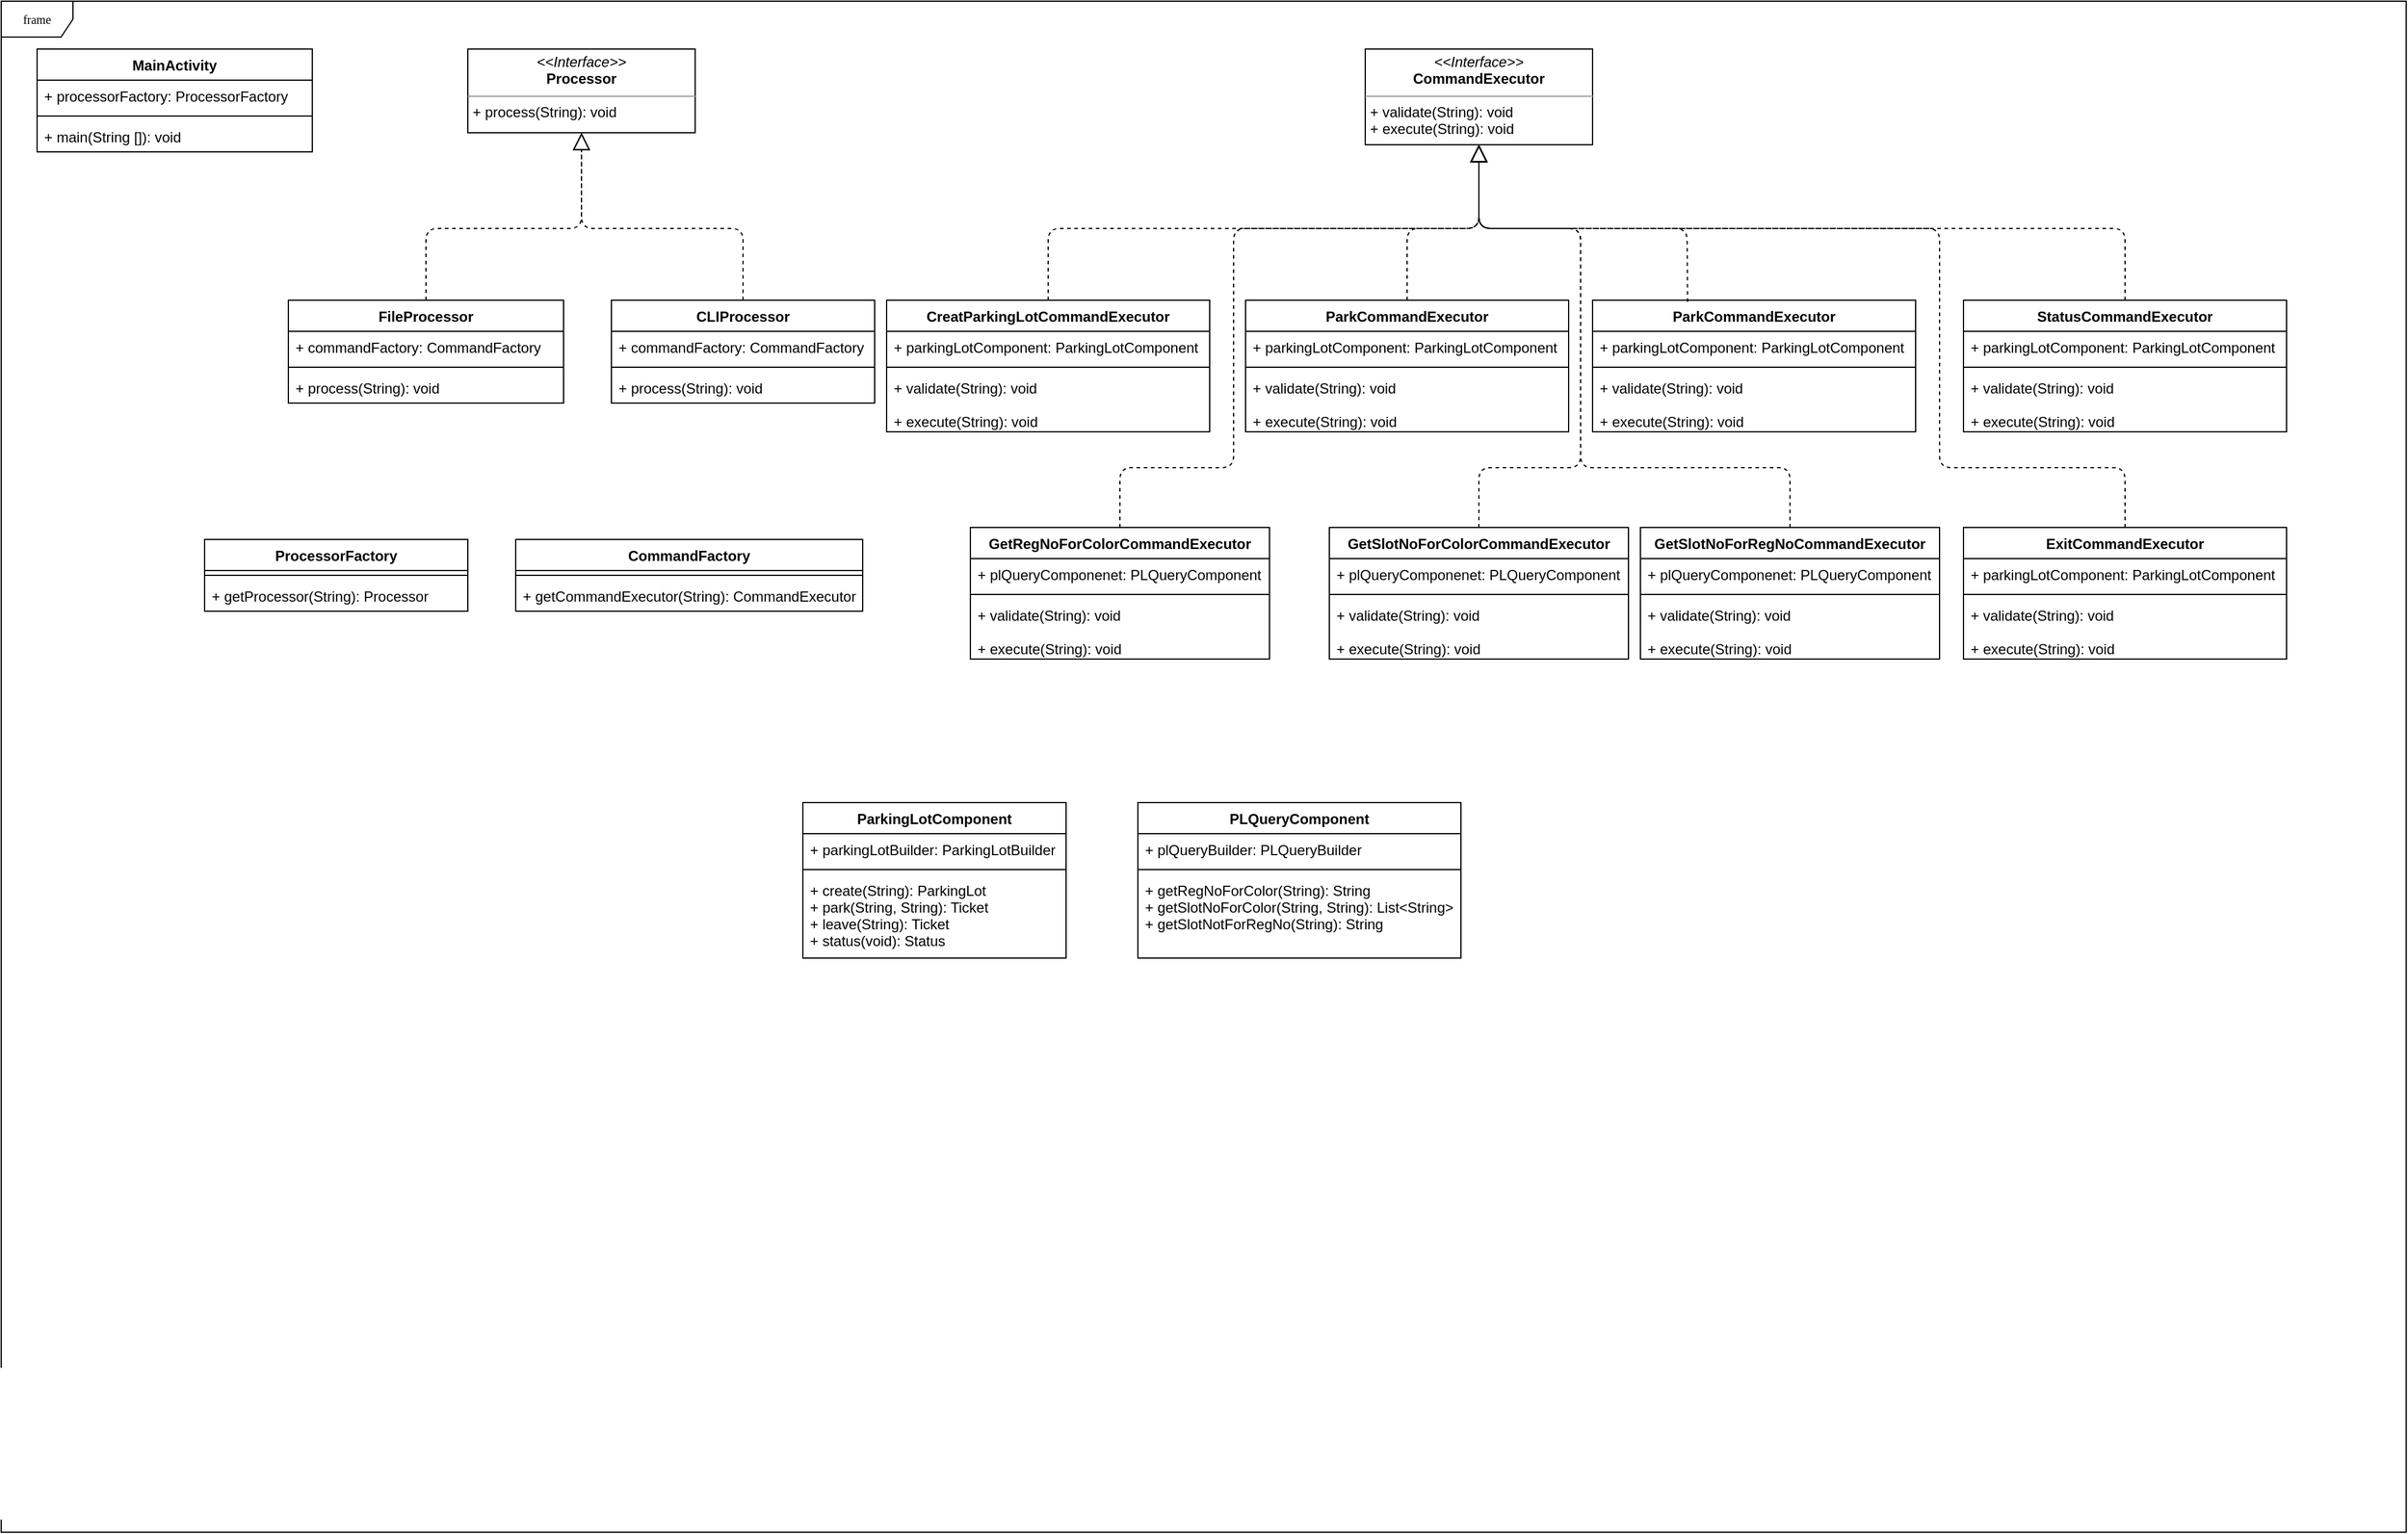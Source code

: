 <mxfile version="14.9.2" type="github">
  <diagram name="Page-1" id="c4acf3e9-155e-7222-9cf6-157b1a14988f">
    <mxGraphModel dx="1666" dy="794" grid="1" gridSize="10" guides="1" tooltips="1" connect="1" arrows="1" fold="1" page="1" pageScale="1" pageWidth="850" pageHeight="1100" background="none" math="0" shadow="0">
      <root>
        <mxCell id="0" />
        <mxCell id="1" parent="0" />
        <mxCell id="17acba5748e5396b-1" value="frame" style="shape=umlFrame;whiteSpace=wrap;html=1;rounded=0;shadow=0;comic=0;labelBackgroundColor=none;strokeWidth=1;fontFamily=Verdana;fontSize=10;align=center;" parent="1" vertex="1">
          <mxGeometry x="10" y="10" width="2010" height="1280" as="geometry" />
        </mxCell>
        <mxCell id="aAuqzf1xYi-Nk-OUqs1t-14" value="&lt;p style=&quot;margin: 0px ; margin-top: 4px ; text-align: center&quot;&gt;&lt;i&gt;&amp;lt;&amp;lt;Interface&amp;gt;&amp;gt;&lt;/i&gt;&lt;br&gt;&lt;b&gt;Processor&lt;/b&gt;&lt;/p&gt;&lt;hr size=&quot;1&quot;&gt;&lt;p style=&quot;margin: 0px ; margin-left: 4px&quot;&gt;+ process(String): void&lt;br&gt;&lt;/p&gt;" style="verticalAlign=top;align=left;overflow=fill;fontSize=12;fontFamily=Helvetica;html=1;" parent="1" vertex="1">
          <mxGeometry x="400" y="50" width="190" height="70" as="geometry" />
        </mxCell>
        <mxCell id="aAuqzf1xYi-Nk-OUqs1t-15" value="FileProcessor" style="swimlane;fontStyle=1;align=center;verticalAlign=top;childLayout=stackLayout;horizontal=1;startSize=26;horizontalStack=0;resizeParent=1;resizeParentMax=0;resizeLast=0;collapsible=1;marginBottom=0;" parent="1" vertex="1">
          <mxGeometry x="250" y="260" width="230" height="86" as="geometry" />
        </mxCell>
        <mxCell id="aAuqzf1xYi-Nk-OUqs1t-16" value="+ commandFactory: CommandFactory" style="text;strokeColor=none;fillColor=none;align=left;verticalAlign=top;spacingLeft=4;spacingRight=4;overflow=hidden;rotatable=0;points=[[0,0.5],[1,0.5]];portConstraint=eastwest;" parent="aAuqzf1xYi-Nk-OUqs1t-15" vertex="1">
          <mxGeometry y="26" width="230" height="26" as="geometry" />
        </mxCell>
        <mxCell id="aAuqzf1xYi-Nk-OUqs1t-17" value="" style="line;strokeWidth=1;fillColor=none;align=left;verticalAlign=middle;spacingTop=-1;spacingLeft=3;spacingRight=3;rotatable=0;labelPosition=right;points=[];portConstraint=eastwest;" parent="aAuqzf1xYi-Nk-OUqs1t-15" vertex="1">
          <mxGeometry y="52" width="230" height="8" as="geometry" />
        </mxCell>
        <mxCell id="aAuqzf1xYi-Nk-OUqs1t-18" value="+ process(String): void" style="text;strokeColor=none;fillColor=none;align=left;verticalAlign=top;spacingLeft=4;spacingRight=4;overflow=hidden;rotatable=0;points=[[0,0.5],[1,0.5]];portConstraint=eastwest;" parent="aAuqzf1xYi-Nk-OUqs1t-15" vertex="1">
          <mxGeometry y="60" width="230" height="26" as="geometry" />
        </mxCell>
        <mxCell id="aAuqzf1xYi-Nk-OUqs1t-19" value="ProcessorFactory" style="swimlane;fontStyle=1;align=center;verticalAlign=top;childLayout=stackLayout;horizontal=1;startSize=26;horizontalStack=0;resizeParent=1;resizeParentMax=0;resizeLast=0;collapsible=1;marginBottom=0;" parent="1" vertex="1">
          <mxGeometry x="180" y="460" width="220" height="60" as="geometry" />
        </mxCell>
        <mxCell id="aAuqzf1xYi-Nk-OUqs1t-21" value="" style="line;strokeWidth=1;fillColor=none;align=left;verticalAlign=middle;spacingTop=-1;spacingLeft=3;spacingRight=3;rotatable=0;labelPosition=right;points=[];portConstraint=eastwest;" parent="aAuqzf1xYi-Nk-OUqs1t-19" vertex="1">
          <mxGeometry y="26" width="220" height="8" as="geometry" />
        </mxCell>
        <mxCell id="aAuqzf1xYi-Nk-OUqs1t-22" value="+ getProcessor(String): Processor" style="text;strokeColor=none;fillColor=none;align=left;verticalAlign=top;spacingLeft=4;spacingRight=4;overflow=hidden;rotatable=0;points=[[0,0.5],[1,0.5]];portConstraint=eastwest;" parent="aAuqzf1xYi-Nk-OUqs1t-19" vertex="1">
          <mxGeometry y="34" width="220" height="26" as="geometry" />
        </mxCell>
        <mxCell id="aAuqzf1xYi-Nk-OUqs1t-23" value="CommandFactory" style="swimlane;fontStyle=1;align=center;verticalAlign=top;childLayout=stackLayout;horizontal=1;startSize=26;horizontalStack=0;resizeParent=1;resizeParentMax=0;resizeLast=0;collapsible=1;marginBottom=0;" parent="1" vertex="1">
          <mxGeometry x="440" y="460" width="290" height="60" as="geometry" />
        </mxCell>
        <mxCell id="aAuqzf1xYi-Nk-OUqs1t-25" value="" style="line;strokeWidth=1;fillColor=none;align=left;verticalAlign=middle;spacingTop=-1;spacingLeft=3;spacingRight=3;rotatable=0;labelPosition=right;points=[];portConstraint=eastwest;" parent="aAuqzf1xYi-Nk-OUqs1t-23" vertex="1">
          <mxGeometry y="26" width="290" height="8" as="geometry" />
        </mxCell>
        <mxCell id="aAuqzf1xYi-Nk-OUqs1t-26" value="+ getCommandExecutor(String): CommandExecutor" style="text;strokeColor=none;fillColor=none;align=left;verticalAlign=top;spacingLeft=4;spacingRight=4;overflow=hidden;rotatable=0;points=[[0,0.5],[1,0.5]];portConstraint=eastwest;" parent="aAuqzf1xYi-Nk-OUqs1t-23" vertex="1">
          <mxGeometry y="34" width="290" height="26" as="geometry" />
        </mxCell>
        <mxCell id="aAuqzf1xYi-Nk-OUqs1t-27" value="CLIProcessor" style="swimlane;fontStyle=1;align=center;verticalAlign=top;childLayout=stackLayout;horizontal=1;startSize=26;horizontalStack=0;resizeParent=1;resizeParentMax=0;resizeLast=0;collapsible=1;marginBottom=0;" parent="1" vertex="1">
          <mxGeometry x="520" y="260" width="220" height="86" as="geometry" />
        </mxCell>
        <mxCell id="aAuqzf1xYi-Nk-OUqs1t-28" value="+ commandFactory: CommandFactory" style="text;strokeColor=none;fillColor=none;align=left;verticalAlign=top;spacingLeft=4;spacingRight=4;overflow=hidden;rotatable=0;points=[[0,0.5],[1,0.5]];portConstraint=eastwest;" parent="aAuqzf1xYi-Nk-OUqs1t-27" vertex="1">
          <mxGeometry y="26" width="220" height="26" as="geometry" />
        </mxCell>
        <mxCell id="aAuqzf1xYi-Nk-OUqs1t-29" value="" style="line;strokeWidth=1;fillColor=none;align=left;verticalAlign=middle;spacingTop=-1;spacingLeft=3;spacingRight=3;rotatable=0;labelPosition=right;points=[];portConstraint=eastwest;" parent="aAuqzf1xYi-Nk-OUqs1t-27" vertex="1">
          <mxGeometry y="52" width="220" height="8" as="geometry" />
        </mxCell>
        <mxCell id="aAuqzf1xYi-Nk-OUqs1t-30" value="+ process(String): void" style="text;strokeColor=none;fillColor=none;align=left;verticalAlign=top;spacingLeft=4;spacingRight=4;overflow=hidden;rotatable=0;points=[[0,0.5],[1,0.5]];portConstraint=eastwest;" parent="aAuqzf1xYi-Nk-OUqs1t-27" vertex="1">
          <mxGeometry y="60" width="220" height="26" as="geometry" />
        </mxCell>
        <mxCell id="aAuqzf1xYi-Nk-OUqs1t-31" value="&lt;p style=&quot;margin: 0px ; margin-top: 4px ; text-align: center&quot;&gt;&lt;i&gt;&amp;lt;&amp;lt;Interface&amp;gt;&amp;gt;&lt;/i&gt;&lt;br&gt;&lt;b&gt;CommandExecutor&lt;/b&gt;&lt;/p&gt;&lt;hr size=&quot;1&quot;&gt;&lt;p style=&quot;margin: 0px ; margin-left: 4px&quot;&gt;+ validate(String): void&lt;br&gt;&lt;/p&gt;&lt;p style=&quot;margin: 0px ; margin-left: 4px&quot;&gt;+ execute(String): void&lt;br&gt;&lt;/p&gt;" style="verticalAlign=top;align=left;overflow=fill;fontSize=12;fontFamily=Helvetica;html=1;" parent="1" vertex="1">
          <mxGeometry x="1150" y="50" width="190" height="80" as="geometry" />
        </mxCell>
        <mxCell id="aAuqzf1xYi-Nk-OUqs1t-32" value="CreatParkingLotCommandExecutor" style="swimlane;fontStyle=1;align=center;verticalAlign=top;childLayout=stackLayout;horizontal=1;startSize=26;horizontalStack=0;resizeParent=1;resizeParentMax=0;resizeLast=0;collapsible=1;marginBottom=0;" parent="1" vertex="1">
          <mxGeometry x="750" y="260" width="270" height="110" as="geometry" />
        </mxCell>
        <mxCell id="aAuqzf1xYi-Nk-OUqs1t-33" value="+ parkingLotComponent: ParkingLotComponent" style="text;strokeColor=none;fillColor=none;align=left;verticalAlign=top;spacingLeft=4;spacingRight=4;overflow=hidden;rotatable=0;points=[[0,0.5],[1,0.5]];portConstraint=eastwest;" parent="aAuqzf1xYi-Nk-OUqs1t-32" vertex="1">
          <mxGeometry y="26" width="270" height="26" as="geometry" />
        </mxCell>
        <mxCell id="aAuqzf1xYi-Nk-OUqs1t-34" value="" style="line;strokeWidth=1;fillColor=none;align=left;verticalAlign=middle;spacingTop=-1;spacingLeft=3;spacingRight=3;rotatable=0;labelPosition=right;points=[];portConstraint=eastwest;" parent="aAuqzf1xYi-Nk-OUqs1t-32" vertex="1">
          <mxGeometry y="52" width="270" height="8" as="geometry" />
        </mxCell>
        <mxCell id="aAuqzf1xYi-Nk-OUqs1t-35" value="+ validate(String): void&#xa;&#xa;+ execute(String): void" style="text;strokeColor=none;fillColor=none;align=left;verticalAlign=top;spacingLeft=4;spacingRight=4;overflow=hidden;rotatable=0;points=[[0,0.5],[1,0.5]];portConstraint=eastwest;" parent="aAuqzf1xYi-Nk-OUqs1t-32" vertex="1">
          <mxGeometry y="60" width="270" height="50" as="geometry" />
        </mxCell>
        <mxCell id="aAuqzf1xYi-Nk-OUqs1t-36" value="ParkCommandExecutor&#xa;" style="swimlane;fontStyle=1;align=center;verticalAlign=top;childLayout=stackLayout;horizontal=1;startSize=26;horizontalStack=0;resizeParent=1;resizeParentMax=0;resizeLast=0;collapsible=1;marginBottom=0;" parent="1" vertex="1">
          <mxGeometry x="1050" y="260" width="270" height="110" as="geometry" />
        </mxCell>
        <mxCell id="aAuqzf1xYi-Nk-OUqs1t-37" value="+ parkingLotComponent: ParkingLotComponent" style="text;strokeColor=none;fillColor=none;align=left;verticalAlign=top;spacingLeft=4;spacingRight=4;overflow=hidden;rotatable=0;points=[[0,0.5],[1,0.5]];portConstraint=eastwest;" parent="aAuqzf1xYi-Nk-OUqs1t-36" vertex="1">
          <mxGeometry y="26" width="270" height="26" as="geometry" />
        </mxCell>
        <mxCell id="aAuqzf1xYi-Nk-OUqs1t-38" value="" style="line;strokeWidth=1;fillColor=none;align=left;verticalAlign=middle;spacingTop=-1;spacingLeft=3;spacingRight=3;rotatable=0;labelPosition=right;points=[];portConstraint=eastwest;" parent="aAuqzf1xYi-Nk-OUqs1t-36" vertex="1">
          <mxGeometry y="52" width="270" height="8" as="geometry" />
        </mxCell>
        <mxCell id="aAuqzf1xYi-Nk-OUqs1t-39" value="+ validate(String): void&#xa;&#xa;+ execute(String): void" style="text;strokeColor=none;fillColor=none;align=left;verticalAlign=top;spacingLeft=4;spacingRight=4;overflow=hidden;rotatable=0;points=[[0,0.5],[1,0.5]];portConstraint=eastwest;" parent="aAuqzf1xYi-Nk-OUqs1t-36" vertex="1">
          <mxGeometry y="60" width="270" height="50" as="geometry" />
        </mxCell>
        <mxCell id="aAuqzf1xYi-Nk-OUqs1t-40" value="ParkCommandExecutor&#xa;" style="swimlane;fontStyle=1;align=center;verticalAlign=top;childLayout=stackLayout;horizontal=1;startSize=26;horizontalStack=0;resizeParent=1;resizeParentMax=0;resizeLast=0;collapsible=1;marginBottom=0;" parent="1" vertex="1">
          <mxGeometry x="1340" y="260" width="270" height="110" as="geometry" />
        </mxCell>
        <mxCell id="aAuqzf1xYi-Nk-OUqs1t-41" value="+ parkingLotComponent: ParkingLotComponent" style="text;strokeColor=none;fillColor=none;align=left;verticalAlign=top;spacingLeft=4;spacingRight=4;overflow=hidden;rotatable=0;points=[[0,0.5],[1,0.5]];portConstraint=eastwest;" parent="aAuqzf1xYi-Nk-OUqs1t-40" vertex="1">
          <mxGeometry y="26" width="270" height="26" as="geometry" />
        </mxCell>
        <mxCell id="aAuqzf1xYi-Nk-OUqs1t-42" value="" style="line;strokeWidth=1;fillColor=none;align=left;verticalAlign=middle;spacingTop=-1;spacingLeft=3;spacingRight=3;rotatable=0;labelPosition=right;points=[];portConstraint=eastwest;" parent="aAuqzf1xYi-Nk-OUqs1t-40" vertex="1">
          <mxGeometry y="52" width="270" height="8" as="geometry" />
        </mxCell>
        <mxCell id="aAuqzf1xYi-Nk-OUqs1t-43" value="+ validate(String): void&#xa;&#xa;+ execute(String): void" style="text;strokeColor=none;fillColor=none;align=left;verticalAlign=top;spacingLeft=4;spacingRight=4;overflow=hidden;rotatable=0;points=[[0,0.5],[1,0.5]];portConstraint=eastwest;" parent="aAuqzf1xYi-Nk-OUqs1t-40" vertex="1">
          <mxGeometry y="60" width="270" height="50" as="geometry" />
        </mxCell>
        <mxCell id="aAuqzf1xYi-Nk-OUqs1t-44" value="GetRegNoForColorCommandExecutor" style="swimlane;fontStyle=1;align=center;verticalAlign=top;childLayout=stackLayout;horizontal=1;startSize=26;horizontalStack=0;resizeParent=1;resizeParentMax=0;resizeLast=0;collapsible=1;marginBottom=0;" parent="1" vertex="1">
          <mxGeometry x="820" y="450" width="250" height="110" as="geometry" />
        </mxCell>
        <mxCell id="aAuqzf1xYi-Nk-OUqs1t-45" value="+ plQueryComponenet: PLQueryComponent" style="text;strokeColor=none;fillColor=none;align=left;verticalAlign=top;spacingLeft=4;spacingRight=4;overflow=hidden;rotatable=0;points=[[0,0.5],[1,0.5]];portConstraint=eastwest;" parent="aAuqzf1xYi-Nk-OUqs1t-44" vertex="1">
          <mxGeometry y="26" width="250" height="26" as="geometry" />
        </mxCell>
        <mxCell id="aAuqzf1xYi-Nk-OUqs1t-46" value="" style="line;strokeWidth=1;fillColor=none;align=left;verticalAlign=middle;spacingTop=-1;spacingLeft=3;spacingRight=3;rotatable=0;labelPosition=right;points=[];portConstraint=eastwest;" parent="aAuqzf1xYi-Nk-OUqs1t-44" vertex="1">
          <mxGeometry y="52" width="250" height="8" as="geometry" />
        </mxCell>
        <mxCell id="aAuqzf1xYi-Nk-OUqs1t-47" value="+ validate(String): void&#xa;&#xa;+ execute(String): void" style="text;strokeColor=none;fillColor=none;align=left;verticalAlign=top;spacingLeft=4;spacingRight=4;overflow=hidden;rotatable=0;points=[[0,0.5],[1,0.5]];portConstraint=eastwest;" parent="aAuqzf1xYi-Nk-OUqs1t-44" vertex="1">
          <mxGeometry y="60" width="250" height="50" as="geometry" />
        </mxCell>
        <mxCell id="aAuqzf1xYi-Nk-OUqs1t-48" value="GetSlotNoForColorCommandExecutor" style="swimlane;fontStyle=1;align=center;verticalAlign=top;childLayout=stackLayout;horizontal=1;startSize=26;horizontalStack=0;resizeParent=1;resizeParentMax=0;resizeLast=0;collapsible=1;marginBottom=0;" parent="1" vertex="1">
          <mxGeometry x="1120" y="450" width="250" height="110" as="geometry" />
        </mxCell>
        <mxCell id="aAuqzf1xYi-Nk-OUqs1t-49" value="+ plQueryComponenet: PLQueryComponent" style="text;strokeColor=none;fillColor=none;align=left;verticalAlign=top;spacingLeft=4;spacingRight=4;overflow=hidden;rotatable=0;points=[[0,0.5],[1,0.5]];portConstraint=eastwest;" parent="aAuqzf1xYi-Nk-OUqs1t-48" vertex="1">
          <mxGeometry y="26" width="250" height="26" as="geometry" />
        </mxCell>
        <mxCell id="aAuqzf1xYi-Nk-OUqs1t-50" value="" style="line;strokeWidth=1;fillColor=none;align=left;verticalAlign=middle;spacingTop=-1;spacingLeft=3;spacingRight=3;rotatable=0;labelPosition=right;points=[];portConstraint=eastwest;" parent="aAuqzf1xYi-Nk-OUqs1t-48" vertex="1">
          <mxGeometry y="52" width="250" height="8" as="geometry" />
        </mxCell>
        <mxCell id="aAuqzf1xYi-Nk-OUqs1t-51" value="+ validate(String): void&#xa;&#xa;+ execute(String): void" style="text;strokeColor=none;fillColor=none;align=left;verticalAlign=top;spacingLeft=4;spacingRight=4;overflow=hidden;rotatable=0;points=[[0,0.5],[1,0.5]];portConstraint=eastwest;" parent="aAuqzf1xYi-Nk-OUqs1t-48" vertex="1">
          <mxGeometry y="60" width="250" height="50" as="geometry" />
        </mxCell>
        <mxCell id="aAuqzf1xYi-Nk-OUqs1t-52" value="GetSlotNoForRegNoCommandExecutor" style="swimlane;fontStyle=1;align=center;verticalAlign=top;childLayout=stackLayout;horizontal=1;startSize=26;horizontalStack=0;resizeParent=1;resizeParentMax=0;resizeLast=0;collapsible=1;marginBottom=0;" parent="1" vertex="1">
          <mxGeometry x="1380" y="450" width="250" height="110" as="geometry" />
        </mxCell>
        <mxCell id="aAuqzf1xYi-Nk-OUqs1t-53" value="+ plQueryComponenet: PLQueryComponent" style="text;strokeColor=none;fillColor=none;align=left;verticalAlign=top;spacingLeft=4;spacingRight=4;overflow=hidden;rotatable=0;points=[[0,0.5],[1,0.5]];portConstraint=eastwest;" parent="aAuqzf1xYi-Nk-OUqs1t-52" vertex="1">
          <mxGeometry y="26" width="250" height="26" as="geometry" />
        </mxCell>
        <mxCell id="aAuqzf1xYi-Nk-OUqs1t-54" value="" style="line;strokeWidth=1;fillColor=none;align=left;verticalAlign=middle;spacingTop=-1;spacingLeft=3;spacingRight=3;rotatable=0;labelPosition=right;points=[];portConstraint=eastwest;" parent="aAuqzf1xYi-Nk-OUqs1t-52" vertex="1">
          <mxGeometry y="52" width="250" height="8" as="geometry" />
        </mxCell>
        <mxCell id="aAuqzf1xYi-Nk-OUqs1t-55" value="+ validate(String): void&#xa;&#xa;+ execute(String): void" style="text;strokeColor=none;fillColor=none;align=left;verticalAlign=top;spacingLeft=4;spacingRight=4;overflow=hidden;rotatable=0;points=[[0,0.5],[1,0.5]];portConstraint=eastwest;" parent="aAuqzf1xYi-Nk-OUqs1t-52" vertex="1">
          <mxGeometry y="60" width="250" height="50" as="geometry" />
        </mxCell>
        <mxCell id="aAuqzf1xYi-Nk-OUqs1t-56" value="StatusCommandExecutor&#xa;" style="swimlane;fontStyle=1;align=center;verticalAlign=top;childLayout=stackLayout;horizontal=1;startSize=26;horizontalStack=0;resizeParent=1;resizeParentMax=0;resizeLast=0;collapsible=1;marginBottom=0;" parent="1" vertex="1">
          <mxGeometry x="1650" y="260" width="270" height="110" as="geometry" />
        </mxCell>
        <mxCell id="aAuqzf1xYi-Nk-OUqs1t-57" value="+ parkingLotComponent: ParkingLotComponent" style="text;strokeColor=none;fillColor=none;align=left;verticalAlign=top;spacingLeft=4;spacingRight=4;overflow=hidden;rotatable=0;points=[[0,0.5],[1,0.5]];portConstraint=eastwest;" parent="aAuqzf1xYi-Nk-OUqs1t-56" vertex="1">
          <mxGeometry y="26" width="270" height="26" as="geometry" />
        </mxCell>
        <mxCell id="aAuqzf1xYi-Nk-OUqs1t-58" value="" style="line;strokeWidth=1;fillColor=none;align=left;verticalAlign=middle;spacingTop=-1;spacingLeft=3;spacingRight=3;rotatable=0;labelPosition=right;points=[];portConstraint=eastwest;" parent="aAuqzf1xYi-Nk-OUqs1t-56" vertex="1">
          <mxGeometry y="52" width="270" height="8" as="geometry" />
        </mxCell>
        <mxCell id="aAuqzf1xYi-Nk-OUqs1t-59" value="+ validate(String): void&#xa;&#xa;+ execute(String): void" style="text;strokeColor=none;fillColor=none;align=left;verticalAlign=top;spacingLeft=4;spacingRight=4;overflow=hidden;rotatable=0;points=[[0,0.5],[1,0.5]];portConstraint=eastwest;" parent="aAuqzf1xYi-Nk-OUqs1t-56" vertex="1">
          <mxGeometry y="60" width="270" height="50" as="geometry" />
        </mxCell>
        <mxCell id="aAuqzf1xYi-Nk-OUqs1t-60" value="ExitCommandExecutor&#xa;" style="swimlane;fontStyle=1;align=center;verticalAlign=top;childLayout=stackLayout;horizontal=1;startSize=26;horizontalStack=0;resizeParent=1;resizeParentMax=0;resizeLast=0;collapsible=1;marginBottom=0;" parent="1" vertex="1">
          <mxGeometry x="1650" y="450" width="270" height="110" as="geometry" />
        </mxCell>
        <mxCell id="aAuqzf1xYi-Nk-OUqs1t-61" value="+ parkingLotComponent: ParkingLotComponent" style="text;strokeColor=none;fillColor=none;align=left;verticalAlign=top;spacingLeft=4;spacingRight=4;overflow=hidden;rotatable=0;points=[[0,0.5],[1,0.5]];portConstraint=eastwest;" parent="aAuqzf1xYi-Nk-OUqs1t-60" vertex="1">
          <mxGeometry y="26" width="270" height="26" as="geometry" />
        </mxCell>
        <mxCell id="aAuqzf1xYi-Nk-OUqs1t-62" value="" style="line;strokeWidth=1;fillColor=none;align=left;verticalAlign=middle;spacingTop=-1;spacingLeft=3;spacingRight=3;rotatable=0;labelPosition=right;points=[];portConstraint=eastwest;" parent="aAuqzf1xYi-Nk-OUqs1t-60" vertex="1">
          <mxGeometry y="52" width="270" height="8" as="geometry" />
        </mxCell>
        <mxCell id="aAuqzf1xYi-Nk-OUqs1t-63" value="+ validate(String): void&#xa;&#xa;+ execute(String): void" style="text;strokeColor=none;fillColor=none;align=left;verticalAlign=top;spacingLeft=4;spacingRight=4;overflow=hidden;rotatable=0;points=[[0,0.5],[1,0.5]];portConstraint=eastwest;" parent="aAuqzf1xYi-Nk-OUqs1t-60" vertex="1">
          <mxGeometry y="60" width="270" height="50" as="geometry" />
        </mxCell>
        <mxCell id="aAuqzf1xYi-Nk-OUqs1t-64" value="" style="endArrow=block;dashed=1;endFill=0;endSize=12;html=1;entryX=0.5;entryY=1;entryDx=0;entryDy=0;exitX=0.5;exitY=0;exitDx=0;exitDy=0;" parent="1" source="aAuqzf1xYi-Nk-OUqs1t-15" target="aAuqzf1xYi-Nk-OUqs1t-14" edge="1">
          <mxGeometry width="160" relative="1" as="geometry">
            <mxPoint x="500" y="230" as="sourcePoint" />
            <mxPoint x="660" y="230" as="targetPoint" />
            <Array as="points">
              <mxPoint x="365" y="200" />
              <mxPoint x="495" y="200" />
            </Array>
          </mxGeometry>
        </mxCell>
        <mxCell id="aAuqzf1xYi-Nk-OUqs1t-65" value="" style="endArrow=block;dashed=1;endFill=0;endSize=12;html=1;exitX=0.5;exitY=0;exitDx=0;exitDy=0;entryX=0.5;entryY=1;entryDx=0;entryDy=0;" parent="1" source="aAuqzf1xYi-Nk-OUqs1t-27" target="aAuqzf1xYi-Nk-OUqs1t-14" edge="1">
          <mxGeometry width="160" relative="1" as="geometry">
            <mxPoint x="410" y="270" as="sourcePoint" />
            <mxPoint x="520" y="120" as="targetPoint" />
            <Array as="points">
              <mxPoint x="630" y="200" />
              <mxPoint x="495" y="200" />
            </Array>
          </mxGeometry>
        </mxCell>
        <mxCell id="aAuqzf1xYi-Nk-OUqs1t-66" value="" style="endArrow=block;dashed=1;endFill=0;endSize=12;html=1;entryX=0.5;entryY=1;entryDx=0;entryDy=0;exitX=0.5;exitY=0;exitDx=0;exitDy=0;" parent="1" source="aAuqzf1xYi-Nk-OUqs1t-32" target="aAuqzf1xYi-Nk-OUqs1t-31" edge="1">
          <mxGeometry width="160" relative="1" as="geometry">
            <mxPoint x="940" y="230" as="sourcePoint" />
            <mxPoint x="1100" y="230" as="targetPoint" />
            <Array as="points">
              <mxPoint x="885" y="200" />
              <mxPoint x="1245" y="200" />
            </Array>
          </mxGeometry>
        </mxCell>
        <mxCell id="aAuqzf1xYi-Nk-OUqs1t-67" value="" style="endArrow=block;dashed=1;endFill=0;endSize=12;html=1;exitX=0.5;exitY=0;exitDx=0;exitDy=0;entryX=0.5;entryY=1;entryDx=0;entryDy=0;" parent="1" source="aAuqzf1xYi-Nk-OUqs1t-56" target="aAuqzf1xYi-Nk-OUqs1t-31" edge="1">
          <mxGeometry width="160" relative="1" as="geometry">
            <mxPoint x="865" y="270" as="sourcePoint" />
            <mxPoint x="1220" y="120" as="targetPoint" />
            <Array as="points">
              <mxPoint x="1785" y="200" />
              <mxPoint x="1245" y="200" />
            </Array>
          </mxGeometry>
        </mxCell>
        <mxCell id="aAuqzf1xYi-Nk-OUqs1t-68" value="" style="endArrow=block;dashed=1;endFill=0;endSize=12;html=1;exitX=0.294;exitY=0.012;exitDx=0;exitDy=0;entryX=0.5;entryY=1;entryDx=0;entryDy=0;exitPerimeter=0;" parent="1" source="aAuqzf1xYi-Nk-OUqs1t-40" target="aAuqzf1xYi-Nk-OUqs1t-31" edge="1">
          <mxGeometry width="160" relative="1" as="geometry">
            <mxPoint x="1490" y="270" as="sourcePoint" />
            <mxPoint x="1050" y="130" as="targetPoint" />
            <Array as="points">
              <mxPoint x="1419" y="200" />
              <mxPoint x="1245" y="200" />
            </Array>
          </mxGeometry>
        </mxCell>
        <mxCell id="aAuqzf1xYi-Nk-OUqs1t-69" value="" style="endArrow=block;dashed=1;endFill=0;endSize=12;html=1;exitX=0.5;exitY=0;exitDx=0;exitDy=0;entryX=0.5;entryY=1;entryDx=0;entryDy=0;" parent="1" source="aAuqzf1xYi-Nk-OUqs1t-36" target="aAuqzf1xYi-Nk-OUqs1t-31" edge="1">
          <mxGeometry width="160" relative="1" as="geometry">
            <mxPoint x="1290" y="270" as="sourcePoint" />
            <mxPoint x="1255" y="130" as="targetPoint" />
            <Array as="points">
              <mxPoint x="1185" y="200" />
              <mxPoint x="1245" y="200" />
            </Array>
          </mxGeometry>
        </mxCell>
        <mxCell id="aAuqzf1xYi-Nk-OUqs1t-70" value="" style="endArrow=block;dashed=1;endFill=0;endSize=12;html=1;exitX=0.5;exitY=0;exitDx=0;exitDy=0;entryX=0.5;entryY=1;entryDx=0;entryDy=0;" parent="1" source="aAuqzf1xYi-Nk-OUqs1t-44" target="aAuqzf1xYi-Nk-OUqs1t-31" edge="1">
          <mxGeometry width="160" relative="1" as="geometry">
            <mxPoint x="1257.04" y="271.032" as="sourcePoint" />
            <mxPoint x="1255" y="130" as="targetPoint" />
            <Array as="points">
              <mxPoint x="945" y="400" />
              <mxPoint x="1040" y="400" />
              <mxPoint x="1040" y="200" />
              <mxPoint x="1245" y="200" />
            </Array>
          </mxGeometry>
        </mxCell>
        <mxCell id="aAuqzf1xYi-Nk-OUqs1t-71" value="" style="endArrow=block;dashed=1;endFill=0;endSize=12;html=1;exitX=0.5;exitY=0;exitDx=0;exitDy=0;entryX=0.5;entryY=1;entryDx=0;entryDy=0;" parent="1" source="aAuqzf1xYi-Nk-OUqs1t-48" target="aAuqzf1xYi-Nk-OUqs1t-31" edge="1">
          <mxGeometry width="160" relative="1" as="geometry">
            <mxPoint x="1257.04" y="271.032" as="sourcePoint" />
            <mxPoint x="1255" y="130" as="targetPoint" />
            <Array as="points">
              <mxPoint x="1245" y="400" />
              <mxPoint x="1330" y="400" />
              <mxPoint x="1330" y="200" />
              <mxPoint x="1245" y="200" />
            </Array>
          </mxGeometry>
        </mxCell>
        <mxCell id="aAuqzf1xYi-Nk-OUqs1t-73" value="" style="endArrow=block;dashed=1;endFill=0;endSize=12;html=1;exitX=0.5;exitY=0;exitDx=0;exitDy=0;entryX=0.5;entryY=1;entryDx=0;entryDy=0;" parent="1" source="aAuqzf1xYi-Nk-OUqs1t-52" target="aAuqzf1xYi-Nk-OUqs1t-31" edge="1">
          <mxGeometry width="160" relative="1" as="geometry">
            <mxPoint x="1257.04" y="271.032" as="sourcePoint" />
            <mxPoint x="1255" y="130" as="targetPoint" />
            <Array as="points">
              <mxPoint x="1505" y="400" />
              <mxPoint x="1400" y="400" />
              <mxPoint x="1330" y="400" />
              <mxPoint x="1330" y="200" />
              <mxPoint x="1245" y="200" />
            </Array>
          </mxGeometry>
        </mxCell>
        <mxCell id="aAuqzf1xYi-Nk-OUqs1t-75" value="MainActivity" style="swimlane;fontStyle=1;align=center;verticalAlign=top;childLayout=stackLayout;horizontal=1;startSize=26;horizontalStack=0;resizeParent=1;resizeParentMax=0;resizeLast=0;collapsible=1;marginBottom=0;" parent="1" vertex="1">
          <mxGeometry x="40" y="50" width="230" height="86" as="geometry" />
        </mxCell>
        <mxCell id="aAuqzf1xYi-Nk-OUqs1t-76" value="+ processorFactory: ProcessorFactory" style="text;strokeColor=none;fillColor=none;align=left;verticalAlign=top;spacingLeft=4;spacingRight=4;overflow=hidden;rotatable=0;points=[[0,0.5],[1,0.5]];portConstraint=eastwest;" parent="aAuqzf1xYi-Nk-OUqs1t-75" vertex="1">
          <mxGeometry y="26" width="230" height="26" as="geometry" />
        </mxCell>
        <mxCell id="aAuqzf1xYi-Nk-OUqs1t-77" value="" style="line;strokeWidth=1;fillColor=none;align=left;verticalAlign=middle;spacingTop=-1;spacingLeft=3;spacingRight=3;rotatable=0;labelPosition=right;points=[];portConstraint=eastwest;" parent="aAuqzf1xYi-Nk-OUqs1t-75" vertex="1">
          <mxGeometry y="52" width="230" height="8" as="geometry" />
        </mxCell>
        <mxCell id="aAuqzf1xYi-Nk-OUqs1t-78" value="+ main(String []): void" style="text;strokeColor=none;fillColor=none;align=left;verticalAlign=top;spacingLeft=4;spacingRight=4;overflow=hidden;rotatable=0;points=[[0,0.5],[1,0.5]];portConstraint=eastwest;" parent="aAuqzf1xYi-Nk-OUqs1t-75" vertex="1">
          <mxGeometry y="60" width="230" height="26" as="geometry" />
        </mxCell>
        <mxCell id="aAuqzf1xYi-Nk-OUqs1t-79" value="" style="endArrow=block;dashed=1;endFill=0;endSize=12;html=1;exitX=0.5;exitY=0;exitDx=0;exitDy=0;entryX=0.5;entryY=1;entryDx=0;entryDy=0;" parent="1" source="aAuqzf1xYi-Nk-OUqs1t-60" target="aAuqzf1xYi-Nk-OUqs1t-31" edge="1">
          <mxGeometry width="160" relative="1" as="geometry">
            <mxPoint x="1795" y="270" as="sourcePoint" />
            <mxPoint x="1255" y="140" as="targetPoint" />
            <Array as="points">
              <mxPoint x="1785" y="400" />
              <mxPoint x="1630" y="400" />
              <mxPoint x="1630" y="200" />
              <mxPoint x="1520" y="200" />
              <mxPoint x="1245" y="200" />
            </Array>
          </mxGeometry>
        </mxCell>
        <mxCell id="aAuqzf1xYi-Nk-OUqs1t-84" value="ParkingLotComponent" style="swimlane;fontStyle=1;align=center;verticalAlign=top;childLayout=stackLayout;horizontal=1;startSize=26;horizontalStack=0;resizeParent=1;resizeParentMax=0;resizeLast=0;collapsible=1;marginBottom=0;" parent="1" vertex="1">
          <mxGeometry x="680" y="680" width="220" height="130" as="geometry" />
        </mxCell>
        <mxCell id="aAuqzf1xYi-Nk-OUqs1t-85" value="+ parkingLotBuilder: ParkingLotBuilder" style="text;strokeColor=none;fillColor=none;align=left;verticalAlign=top;spacingLeft=4;spacingRight=4;overflow=hidden;rotatable=0;points=[[0,0.5],[1,0.5]];portConstraint=eastwest;" parent="aAuqzf1xYi-Nk-OUqs1t-84" vertex="1">
          <mxGeometry y="26" width="220" height="26" as="geometry" />
        </mxCell>
        <mxCell id="aAuqzf1xYi-Nk-OUqs1t-86" value="" style="line;strokeWidth=1;fillColor=none;align=left;verticalAlign=middle;spacingTop=-1;spacingLeft=3;spacingRight=3;rotatable=0;labelPosition=right;points=[];portConstraint=eastwest;" parent="aAuqzf1xYi-Nk-OUqs1t-84" vertex="1">
          <mxGeometry y="52" width="220" height="8" as="geometry" />
        </mxCell>
        <mxCell id="aAuqzf1xYi-Nk-OUqs1t-87" value="+ create(String): ParkingLot&#xa;+ park(String, String): Ticket&#xa;+ leave(String): Ticket&#xa;+ status(void): Status" style="text;strokeColor=none;fillColor=none;align=left;verticalAlign=top;spacingLeft=4;spacingRight=4;overflow=hidden;rotatable=0;points=[[0,0.5],[1,0.5]];portConstraint=eastwest;" parent="aAuqzf1xYi-Nk-OUqs1t-84" vertex="1">
          <mxGeometry y="60" width="220" height="70" as="geometry" />
        </mxCell>
        <mxCell id="aAuqzf1xYi-Nk-OUqs1t-88" value="PLQueryComponent" style="swimlane;fontStyle=1;align=center;verticalAlign=top;childLayout=stackLayout;horizontal=1;startSize=26;horizontalStack=0;resizeParent=1;resizeParentMax=0;resizeLast=0;collapsible=1;marginBottom=0;" parent="1" vertex="1">
          <mxGeometry x="960" y="680" width="270" height="130" as="geometry" />
        </mxCell>
        <mxCell id="aAuqzf1xYi-Nk-OUqs1t-89" value="+ plQueryBuilder: PLQueryBuilder" style="text;strokeColor=none;fillColor=none;align=left;verticalAlign=top;spacingLeft=4;spacingRight=4;overflow=hidden;rotatable=0;points=[[0,0.5],[1,0.5]];portConstraint=eastwest;" parent="aAuqzf1xYi-Nk-OUqs1t-88" vertex="1">
          <mxGeometry y="26" width="270" height="26" as="geometry" />
        </mxCell>
        <mxCell id="aAuqzf1xYi-Nk-OUqs1t-90" value="" style="line;strokeWidth=1;fillColor=none;align=left;verticalAlign=middle;spacingTop=-1;spacingLeft=3;spacingRight=3;rotatable=0;labelPosition=right;points=[];portConstraint=eastwest;" parent="aAuqzf1xYi-Nk-OUqs1t-88" vertex="1">
          <mxGeometry y="52" width="270" height="8" as="geometry" />
        </mxCell>
        <mxCell id="aAuqzf1xYi-Nk-OUqs1t-91" value="+ getRegNoForColor(String): String&#xa;+ getSlotNoForColor(String, String): List&lt;String&gt;&#xa;+ getSlotNotForRegNo(String): String" style="text;strokeColor=none;fillColor=none;align=left;verticalAlign=top;spacingLeft=4;spacingRight=4;overflow=hidden;rotatable=0;points=[[0,0.5],[1,0.5]];portConstraint=eastwest;" parent="aAuqzf1xYi-Nk-OUqs1t-88" vertex="1">
          <mxGeometry y="60" width="270" height="70" as="geometry" />
        </mxCell>
      </root>
    </mxGraphModel>
  </diagram>
</mxfile>
